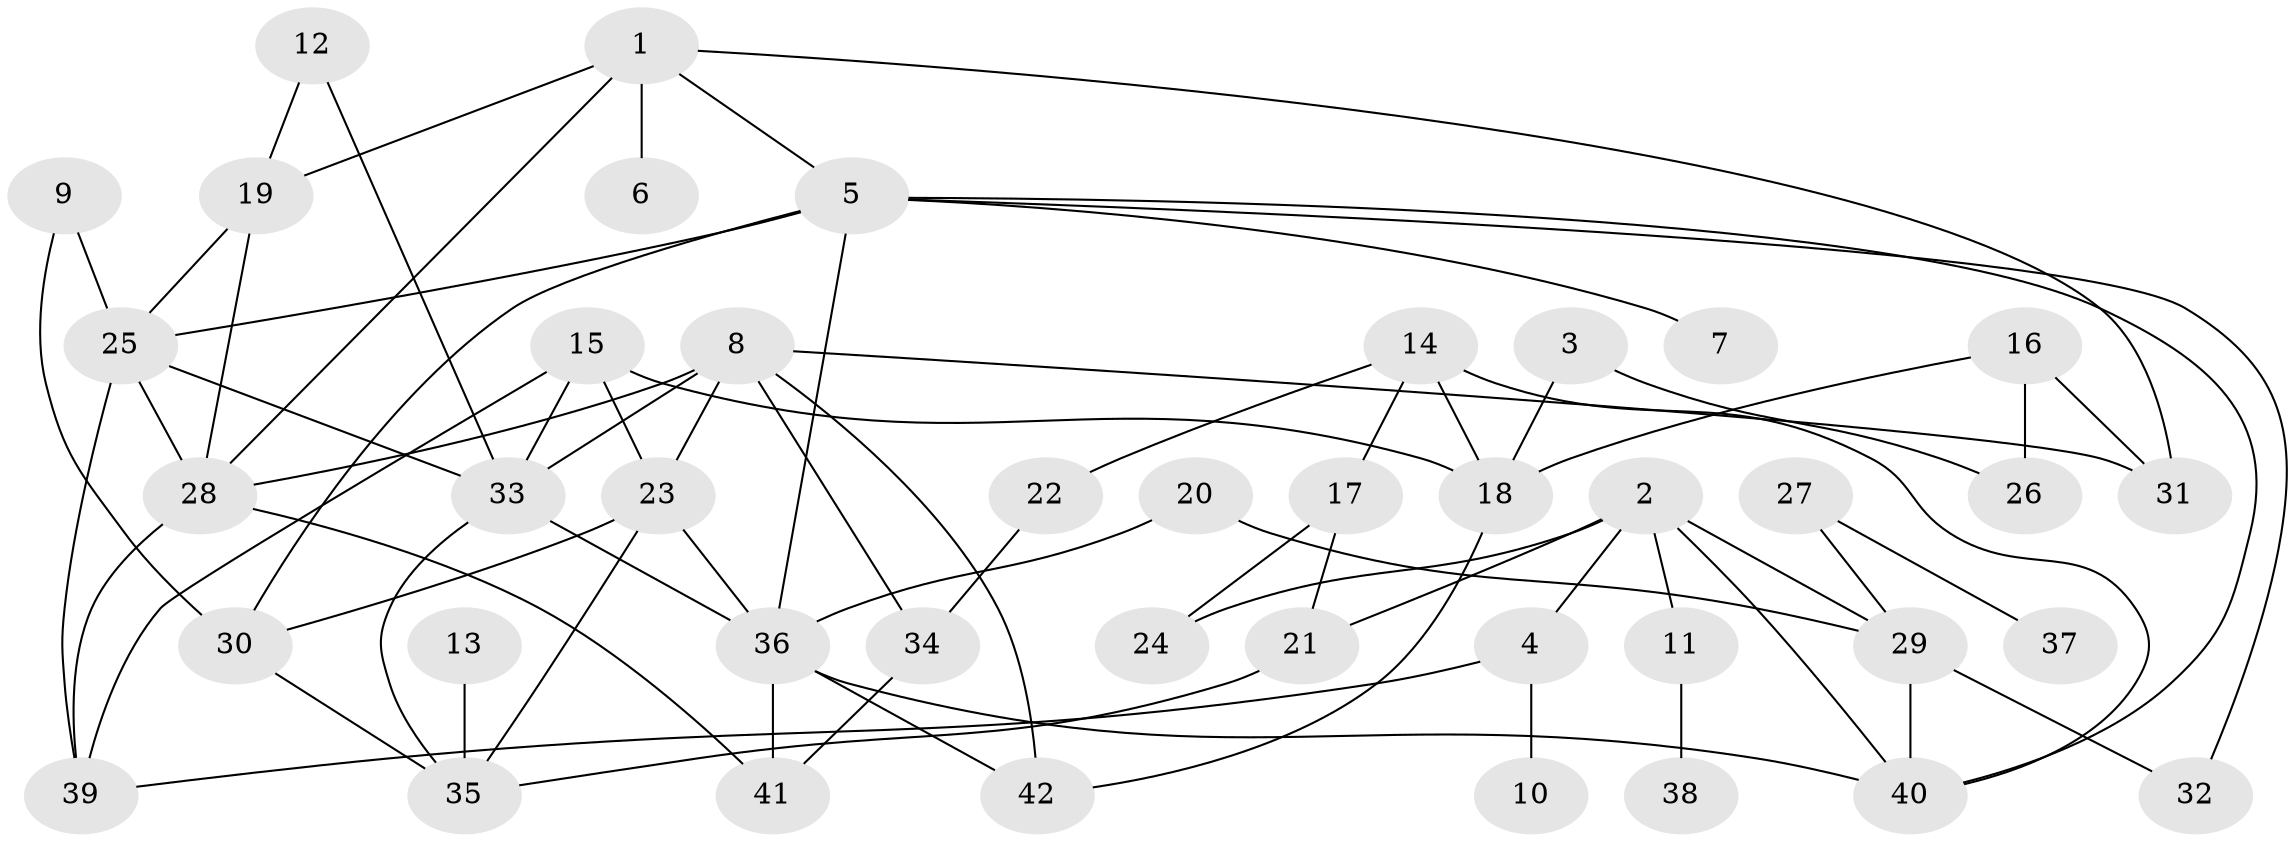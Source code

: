 // original degree distribution, {3: 0.17857142857142858, 4: 0.14285714285714285, 8: 0.03571428571428571, 5: 0.05952380952380952, 7: 0.023809523809523808, 2: 0.25, 6: 0.023809523809523808, 1: 0.2857142857142857}
// Generated by graph-tools (version 1.1) at 2025/01/03/09/25 03:01:09]
// undirected, 42 vertices, 72 edges
graph export_dot {
graph [start="1"]
  node [color=gray90,style=filled];
  1;
  2;
  3;
  4;
  5;
  6;
  7;
  8;
  9;
  10;
  11;
  12;
  13;
  14;
  15;
  16;
  17;
  18;
  19;
  20;
  21;
  22;
  23;
  24;
  25;
  26;
  27;
  28;
  29;
  30;
  31;
  32;
  33;
  34;
  35;
  36;
  37;
  38;
  39;
  40;
  41;
  42;
  1 -- 5 [weight=1.0];
  1 -- 6 [weight=1.0];
  1 -- 19 [weight=1.0];
  1 -- 28 [weight=1.0];
  1 -- 31 [weight=1.0];
  2 -- 4 [weight=1.0];
  2 -- 11 [weight=1.0];
  2 -- 21 [weight=1.0];
  2 -- 24 [weight=1.0];
  2 -- 29 [weight=1.0];
  2 -- 40 [weight=1.0];
  3 -- 18 [weight=1.0];
  3 -- 26 [weight=1.0];
  4 -- 10 [weight=1.0];
  4 -- 39 [weight=1.0];
  5 -- 7 [weight=1.0];
  5 -- 25 [weight=1.0];
  5 -- 30 [weight=1.0];
  5 -- 32 [weight=1.0];
  5 -- 36 [weight=1.0];
  5 -- 40 [weight=1.0];
  8 -- 23 [weight=1.0];
  8 -- 28 [weight=1.0];
  8 -- 31 [weight=1.0];
  8 -- 33 [weight=1.0];
  8 -- 34 [weight=1.0];
  8 -- 42 [weight=1.0];
  9 -- 25 [weight=1.0];
  9 -- 30 [weight=1.0];
  11 -- 38 [weight=1.0];
  12 -- 19 [weight=1.0];
  12 -- 33 [weight=1.0];
  13 -- 35 [weight=1.0];
  14 -- 17 [weight=1.0];
  14 -- 18 [weight=2.0];
  14 -- 22 [weight=1.0];
  14 -- 40 [weight=1.0];
  15 -- 18 [weight=2.0];
  15 -- 23 [weight=1.0];
  15 -- 33 [weight=2.0];
  15 -- 39 [weight=1.0];
  16 -- 18 [weight=1.0];
  16 -- 26 [weight=1.0];
  16 -- 31 [weight=1.0];
  17 -- 21 [weight=1.0];
  17 -- 24 [weight=1.0];
  18 -- 42 [weight=1.0];
  19 -- 25 [weight=1.0];
  19 -- 28 [weight=1.0];
  20 -- 29 [weight=1.0];
  20 -- 36 [weight=1.0];
  21 -- 35 [weight=1.0];
  22 -- 34 [weight=1.0];
  23 -- 30 [weight=1.0];
  23 -- 35 [weight=1.0];
  23 -- 36 [weight=1.0];
  25 -- 28 [weight=1.0];
  25 -- 33 [weight=1.0];
  25 -- 39 [weight=1.0];
  27 -- 29 [weight=1.0];
  27 -- 37 [weight=1.0];
  28 -- 39 [weight=1.0];
  28 -- 41 [weight=1.0];
  29 -- 32 [weight=1.0];
  29 -- 40 [weight=1.0];
  30 -- 35 [weight=1.0];
  33 -- 35 [weight=1.0];
  33 -- 36 [weight=1.0];
  34 -- 41 [weight=1.0];
  36 -- 40 [weight=1.0];
  36 -- 41 [weight=1.0];
  36 -- 42 [weight=1.0];
}
